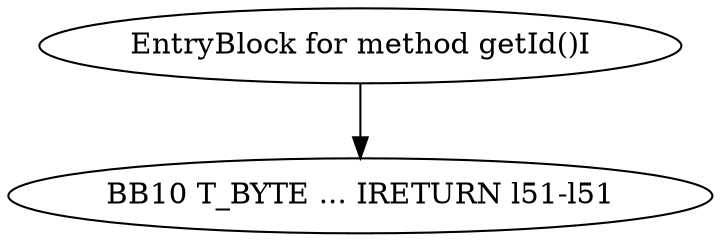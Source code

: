 digraph G {
  1 [ label="BB10 T_BYTE ... IRETURN l51-l51" ];
  2 [ label="EntryBlock for method getId()I" ];
  2 -> 1 [ label="" ];
}

